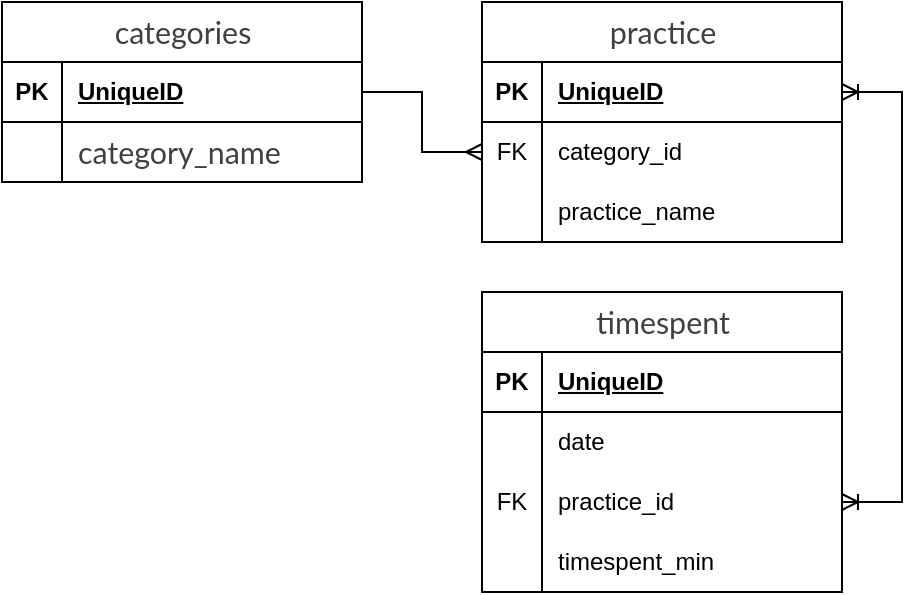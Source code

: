<mxfile version="27.0.9">
  <diagram id="R2lEEEUBdFMjLlhIrx00" name="Page-1">
    <mxGraphModel dx="929" dy="879" grid="1" gridSize="10" guides="1" tooltips="1" connect="1" arrows="1" fold="1" page="1" pageScale="1" pageWidth="850" pageHeight="1100" math="0" shadow="0" extFonts="Permanent Marker^https://fonts.googleapis.com/css?family=Permanent+Marker">
      <root>
        <mxCell id="0" />
        <mxCell id="1" parent="0" />
        <mxCell id="4i_kYPTqz95Cjxxrd6sJ-1" value="&lt;span style=&quot;color: rgb(65, 64, 64); font-family: Lato, &amp;quot;Helvetica Neue&amp;quot;, Helvetica, Arial, &amp;quot;Hiragino Maru Gothic Pro&amp;quot;, Meiryo, &amp;quot;MS PGothic&amp;quot;, sans-serif; font-size: 15.2px; font-weight: 400; text-align: start; text-wrap-mode: wrap; background-color: rgb(255, 255, 255);&quot;&gt;categories&lt;/span&gt;" style="shape=table;startSize=30;container=1;collapsible=1;childLayout=tableLayout;fixedRows=1;rowLines=0;fontStyle=1;align=center;resizeLast=1;html=1;" vertex="1" parent="1">
          <mxGeometry x="140" y="155" width="180" height="90" as="geometry" />
        </mxCell>
        <mxCell id="4i_kYPTqz95Cjxxrd6sJ-2" value="" style="shape=tableRow;horizontal=0;startSize=0;swimlaneHead=0;swimlaneBody=0;fillColor=none;collapsible=0;dropTarget=0;points=[[0,0.5],[1,0.5]];portConstraint=eastwest;top=0;left=0;right=0;bottom=1;" vertex="1" parent="4i_kYPTqz95Cjxxrd6sJ-1">
          <mxGeometry y="30" width="180" height="30" as="geometry" />
        </mxCell>
        <mxCell id="4i_kYPTqz95Cjxxrd6sJ-3" value="PK" style="shape=partialRectangle;connectable=0;fillColor=none;top=0;left=0;bottom=0;right=0;fontStyle=1;overflow=hidden;whiteSpace=wrap;html=1;" vertex="1" parent="4i_kYPTqz95Cjxxrd6sJ-2">
          <mxGeometry width="30" height="30" as="geometry">
            <mxRectangle width="30" height="30" as="alternateBounds" />
          </mxGeometry>
        </mxCell>
        <mxCell id="4i_kYPTqz95Cjxxrd6sJ-4" value="UniqueID" style="shape=partialRectangle;connectable=0;fillColor=none;top=0;left=0;bottom=0;right=0;align=left;spacingLeft=6;fontStyle=5;overflow=hidden;whiteSpace=wrap;html=1;" vertex="1" parent="4i_kYPTqz95Cjxxrd6sJ-2">
          <mxGeometry x="30" width="150" height="30" as="geometry">
            <mxRectangle width="150" height="30" as="alternateBounds" />
          </mxGeometry>
        </mxCell>
        <mxCell id="4i_kYPTqz95Cjxxrd6sJ-5" value="" style="shape=tableRow;horizontal=0;startSize=0;swimlaneHead=0;swimlaneBody=0;fillColor=none;collapsible=0;dropTarget=0;points=[[0,0.5],[1,0.5]];portConstraint=eastwest;top=0;left=0;right=0;bottom=0;" vertex="1" parent="4i_kYPTqz95Cjxxrd6sJ-1">
          <mxGeometry y="60" width="180" height="30" as="geometry" />
        </mxCell>
        <mxCell id="4i_kYPTqz95Cjxxrd6sJ-6" value="" style="shape=partialRectangle;connectable=0;fillColor=none;top=0;left=0;bottom=0;right=0;editable=1;overflow=hidden;whiteSpace=wrap;html=1;" vertex="1" parent="4i_kYPTqz95Cjxxrd6sJ-5">
          <mxGeometry width="30" height="30" as="geometry">
            <mxRectangle width="30" height="30" as="alternateBounds" />
          </mxGeometry>
        </mxCell>
        <mxCell id="4i_kYPTqz95Cjxxrd6sJ-7" value="&lt;span style=&quot;color: rgb(65, 64, 64); font-family: Lato, &amp;quot;Helvetica Neue&amp;quot;, Helvetica, Arial, &amp;quot;Hiragino Maru Gothic Pro&amp;quot;, Meiryo, &amp;quot;MS PGothic&amp;quot;, sans-serif; font-size: 15.2px; background-color: rgb(255, 255, 255);&quot;&gt;category_name&lt;/span&gt;" style="shape=partialRectangle;connectable=0;fillColor=none;top=0;left=0;bottom=0;right=0;align=left;spacingLeft=6;overflow=hidden;whiteSpace=wrap;html=1;" vertex="1" parent="4i_kYPTqz95Cjxxrd6sJ-5">
          <mxGeometry x="30" width="150" height="30" as="geometry">
            <mxRectangle width="150" height="30" as="alternateBounds" />
          </mxGeometry>
        </mxCell>
        <mxCell id="4i_kYPTqz95Cjxxrd6sJ-15" value="&lt;span style=&quot;color: rgb(65, 64, 64); font-family: Lato, &amp;quot;Helvetica Neue&amp;quot;, Helvetica, Arial, &amp;quot;Hiragino Maru Gothic Pro&amp;quot;, Meiryo, &amp;quot;MS PGothic&amp;quot;, sans-serif; font-size: 15.2px; font-weight: 400; text-align: start; text-wrap-mode: wrap; background-color: rgb(255, 255, 255);&quot;&gt;practice&lt;/span&gt;" style="shape=table;startSize=30;container=1;collapsible=1;childLayout=tableLayout;fixedRows=1;rowLines=0;fontStyle=1;align=center;resizeLast=1;html=1;" vertex="1" parent="1">
          <mxGeometry x="380" y="155" width="180" height="120" as="geometry" />
        </mxCell>
        <mxCell id="4i_kYPTqz95Cjxxrd6sJ-16" value="" style="shape=tableRow;horizontal=0;startSize=0;swimlaneHead=0;swimlaneBody=0;fillColor=none;collapsible=0;dropTarget=0;points=[[0,0.5],[1,0.5]];portConstraint=eastwest;top=0;left=0;right=0;bottom=1;" vertex="1" parent="4i_kYPTqz95Cjxxrd6sJ-15">
          <mxGeometry y="30" width="180" height="30" as="geometry" />
        </mxCell>
        <mxCell id="4i_kYPTqz95Cjxxrd6sJ-17" value="PK" style="shape=partialRectangle;connectable=0;fillColor=none;top=0;left=0;bottom=0;right=0;fontStyle=1;overflow=hidden;whiteSpace=wrap;html=1;" vertex="1" parent="4i_kYPTqz95Cjxxrd6sJ-16">
          <mxGeometry width="30" height="30" as="geometry">
            <mxRectangle width="30" height="30" as="alternateBounds" />
          </mxGeometry>
        </mxCell>
        <mxCell id="4i_kYPTqz95Cjxxrd6sJ-18" value="UniqueID" style="shape=partialRectangle;connectable=0;fillColor=none;top=0;left=0;bottom=0;right=0;align=left;spacingLeft=6;fontStyle=5;overflow=hidden;whiteSpace=wrap;html=1;" vertex="1" parent="4i_kYPTqz95Cjxxrd6sJ-16">
          <mxGeometry x="30" width="150" height="30" as="geometry">
            <mxRectangle width="150" height="30" as="alternateBounds" />
          </mxGeometry>
        </mxCell>
        <mxCell id="4i_kYPTqz95Cjxxrd6sJ-19" value="" style="shape=tableRow;horizontal=0;startSize=0;swimlaneHead=0;swimlaneBody=0;fillColor=none;collapsible=0;dropTarget=0;points=[[0,0.5],[1,0.5]];portConstraint=eastwest;top=0;left=0;right=0;bottom=0;" vertex="1" parent="4i_kYPTqz95Cjxxrd6sJ-15">
          <mxGeometry y="60" width="180" height="30" as="geometry" />
        </mxCell>
        <mxCell id="4i_kYPTqz95Cjxxrd6sJ-20" value="FK" style="shape=partialRectangle;connectable=0;fillColor=none;top=0;left=0;bottom=0;right=0;editable=1;overflow=hidden;whiteSpace=wrap;html=1;" vertex="1" parent="4i_kYPTqz95Cjxxrd6sJ-19">
          <mxGeometry width="30" height="30" as="geometry">
            <mxRectangle width="30" height="30" as="alternateBounds" />
          </mxGeometry>
        </mxCell>
        <mxCell id="4i_kYPTqz95Cjxxrd6sJ-21" value="category_id" style="shape=partialRectangle;connectable=0;fillColor=none;top=0;left=0;bottom=0;right=0;align=left;spacingLeft=6;overflow=hidden;whiteSpace=wrap;html=1;" vertex="1" parent="4i_kYPTqz95Cjxxrd6sJ-19">
          <mxGeometry x="30" width="150" height="30" as="geometry">
            <mxRectangle width="150" height="30" as="alternateBounds" />
          </mxGeometry>
        </mxCell>
        <mxCell id="4i_kYPTqz95Cjxxrd6sJ-22" value="" style="shape=tableRow;horizontal=0;startSize=0;swimlaneHead=0;swimlaneBody=0;fillColor=none;collapsible=0;dropTarget=0;points=[[0,0.5],[1,0.5]];portConstraint=eastwest;top=0;left=0;right=0;bottom=0;" vertex="1" parent="4i_kYPTqz95Cjxxrd6sJ-15">
          <mxGeometry y="90" width="180" height="30" as="geometry" />
        </mxCell>
        <mxCell id="4i_kYPTqz95Cjxxrd6sJ-23" value="" style="shape=partialRectangle;connectable=0;fillColor=none;top=0;left=0;bottom=0;right=0;editable=1;overflow=hidden;whiteSpace=wrap;html=1;" vertex="1" parent="4i_kYPTqz95Cjxxrd6sJ-22">
          <mxGeometry width="30" height="30" as="geometry">
            <mxRectangle width="30" height="30" as="alternateBounds" />
          </mxGeometry>
        </mxCell>
        <mxCell id="4i_kYPTqz95Cjxxrd6sJ-24" value="practice_name" style="shape=partialRectangle;connectable=0;fillColor=none;top=0;left=0;bottom=0;right=0;align=left;spacingLeft=6;overflow=hidden;whiteSpace=wrap;html=1;" vertex="1" parent="4i_kYPTqz95Cjxxrd6sJ-22">
          <mxGeometry x="30" width="150" height="30" as="geometry">
            <mxRectangle width="150" height="30" as="alternateBounds" />
          </mxGeometry>
        </mxCell>
        <mxCell id="4i_kYPTqz95Cjxxrd6sJ-28" value="&lt;span style=&quot;color: rgb(65, 64, 64); font-family: Lato, &amp;quot;Helvetica Neue&amp;quot;, Helvetica, Arial, &amp;quot;Hiragino Maru Gothic Pro&amp;quot;, Meiryo, &amp;quot;MS PGothic&amp;quot;, sans-serif; font-size: 15.2px; font-weight: 400; text-align: start; text-wrap-mode: wrap; background-color: rgb(255, 255, 255);&quot;&gt;timespent&lt;/span&gt;" style="shape=table;startSize=30;container=1;collapsible=1;childLayout=tableLayout;fixedRows=1;rowLines=0;fontStyle=1;align=center;resizeLast=1;html=1;" vertex="1" parent="1">
          <mxGeometry x="380" y="300" width="180" height="150" as="geometry" />
        </mxCell>
        <mxCell id="4i_kYPTqz95Cjxxrd6sJ-29" value="" style="shape=tableRow;horizontal=0;startSize=0;swimlaneHead=0;swimlaneBody=0;fillColor=none;collapsible=0;dropTarget=0;points=[[0,0.5],[1,0.5]];portConstraint=eastwest;top=0;left=0;right=0;bottom=1;" vertex="1" parent="4i_kYPTqz95Cjxxrd6sJ-28">
          <mxGeometry y="30" width="180" height="30" as="geometry" />
        </mxCell>
        <mxCell id="4i_kYPTqz95Cjxxrd6sJ-30" value="PK" style="shape=partialRectangle;connectable=0;fillColor=none;top=0;left=0;bottom=0;right=0;fontStyle=1;overflow=hidden;whiteSpace=wrap;html=1;" vertex="1" parent="4i_kYPTqz95Cjxxrd6sJ-29">
          <mxGeometry width="30" height="30" as="geometry">
            <mxRectangle width="30" height="30" as="alternateBounds" />
          </mxGeometry>
        </mxCell>
        <mxCell id="4i_kYPTqz95Cjxxrd6sJ-31" value="UniqueID" style="shape=partialRectangle;connectable=0;fillColor=none;top=0;left=0;bottom=0;right=0;align=left;spacingLeft=6;fontStyle=5;overflow=hidden;whiteSpace=wrap;html=1;" vertex="1" parent="4i_kYPTqz95Cjxxrd6sJ-29">
          <mxGeometry x="30" width="150" height="30" as="geometry">
            <mxRectangle width="150" height="30" as="alternateBounds" />
          </mxGeometry>
        </mxCell>
        <mxCell id="4i_kYPTqz95Cjxxrd6sJ-32" value="" style="shape=tableRow;horizontal=0;startSize=0;swimlaneHead=0;swimlaneBody=0;fillColor=none;collapsible=0;dropTarget=0;points=[[0,0.5],[1,0.5]];portConstraint=eastwest;top=0;left=0;right=0;bottom=0;" vertex="1" parent="4i_kYPTqz95Cjxxrd6sJ-28">
          <mxGeometry y="60" width="180" height="30" as="geometry" />
        </mxCell>
        <mxCell id="4i_kYPTqz95Cjxxrd6sJ-33" value="" style="shape=partialRectangle;connectable=0;fillColor=none;top=0;left=0;bottom=0;right=0;editable=1;overflow=hidden;whiteSpace=wrap;html=1;" vertex="1" parent="4i_kYPTqz95Cjxxrd6sJ-32">
          <mxGeometry width="30" height="30" as="geometry">
            <mxRectangle width="30" height="30" as="alternateBounds" />
          </mxGeometry>
        </mxCell>
        <mxCell id="4i_kYPTqz95Cjxxrd6sJ-34" value="date" style="shape=partialRectangle;connectable=0;fillColor=none;top=0;left=0;bottom=0;right=0;align=left;spacingLeft=6;overflow=hidden;whiteSpace=wrap;html=1;" vertex="1" parent="4i_kYPTqz95Cjxxrd6sJ-32">
          <mxGeometry x="30" width="150" height="30" as="geometry">
            <mxRectangle width="150" height="30" as="alternateBounds" />
          </mxGeometry>
        </mxCell>
        <mxCell id="4i_kYPTqz95Cjxxrd6sJ-35" value="" style="shape=tableRow;horizontal=0;startSize=0;swimlaneHead=0;swimlaneBody=0;fillColor=none;collapsible=0;dropTarget=0;points=[[0,0.5],[1,0.5]];portConstraint=eastwest;top=0;left=0;right=0;bottom=0;" vertex="1" parent="4i_kYPTqz95Cjxxrd6sJ-28">
          <mxGeometry y="90" width="180" height="30" as="geometry" />
        </mxCell>
        <mxCell id="4i_kYPTqz95Cjxxrd6sJ-36" value="FK" style="shape=partialRectangle;connectable=0;fillColor=none;top=0;left=0;bottom=0;right=0;editable=1;overflow=hidden;whiteSpace=wrap;html=1;" vertex="1" parent="4i_kYPTqz95Cjxxrd6sJ-35">
          <mxGeometry width="30" height="30" as="geometry">
            <mxRectangle width="30" height="30" as="alternateBounds" />
          </mxGeometry>
        </mxCell>
        <mxCell id="4i_kYPTqz95Cjxxrd6sJ-37" value="practice_id" style="shape=partialRectangle;connectable=0;fillColor=none;top=0;left=0;bottom=0;right=0;align=left;spacingLeft=6;overflow=hidden;whiteSpace=wrap;html=1;" vertex="1" parent="4i_kYPTqz95Cjxxrd6sJ-35">
          <mxGeometry x="30" width="150" height="30" as="geometry">
            <mxRectangle width="150" height="30" as="alternateBounds" />
          </mxGeometry>
        </mxCell>
        <mxCell id="4i_kYPTqz95Cjxxrd6sJ-38" value="" style="shape=tableRow;horizontal=0;startSize=0;swimlaneHead=0;swimlaneBody=0;fillColor=none;collapsible=0;dropTarget=0;points=[[0,0.5],[1,0.5]];portConstraint=eastwest;top=0;left=0;right=0;bottom=0;" vertex="1" parent="4i_kYPTqz95Cjxxrd6sJ-28">
          <mxGeometry y="120" width="180" height="30" as="geometry" />
        </mxCell>
        <mxCell id="4i_kYPTqz95Cjxxrd6sJ-39" value="" style="shape=partialRectangle;connectable=0;fillColor=none;top=0;left=0;bottom=0;right=0;editable=1;overflow=hidden;whiteSpace=wrap;html=1;" vertex="1" parent="4i_kYPTqz95Cjxxrd6sJ-38">
          <mxGeometry width="30" height="30" as="geometry">
            <mxRectangle width="30" height="30" as="alternateBounds" />
          </mxGeometry>
        </mxCell>
        <mxCell id="4i_kYPTqz95Cjxxrd6sJ-40" value="timespent_min" style="shape=partialRectangle;connectable=0;fillColor=none;top=0;left=0;bottom=0;right=0;align=left;spacingLeft=6;overflow=hidden;whiteSpace=wrap;html=1;" vertex="1" parent="4i_kYPTqz95Cjxxrd6sJ-38">
          <mxGeometry x="30" width="150" height="30" as="geometry">
            <mxRectangle width="150" height="30" as="alternateBounds" />
          </mxGeometry>
        </mxCell>
        <mxCell id="4i_kYPTqz95Cjxxrd6sJ-41" value="" style="edgeStyle=entityRelationEdgeStyle;fontSize=12;html=1;endArrow=ERoneToMany;startArrow=ERoneToMany;rounded=0;exitX=1;exitY=0.5;exitDx=0;exitDy=0;entryX=1;entryY=0.5;entryDx=0;entryDy=0;" edge="1" parent="1" source="4i_kYPTqz95Cjxxrd6sJ-16" target="4i_kYPTqz95Cjxxrd6sJ-35">
          <mxGeometry width="100" height="100" relative="1" as="geometry">
            <mxPoint x="660" y="310" as="sourcePoint" />
            <mxPoint x="540" y="365" as="targetPoint" />
            <Array as="points">
              <mxPoint x="670" y="150" />
              <mxPoint x="760" y="130" />
            </Array>
          </mxGeometry>
        </mxCell>
        <mxCell id="4i_kYPTqz95Cjxxrd6sJ-42" value="" style="edgeStyle=entityRelationEdgeStyle;fontSize=12;html=1;endArrow=ERmany;rounded=0;exitX=1;exitY=0.5;exitDx=0;exitDy=0;entryX=0;entryY=0.5;entryDx=0;entryDy=0;" edge="1" parent="1" source="4i_kYPTqz95Cjxxrd6sJ-2" target="4i_kYPTqz95Cjxxrd6sJ-19">
          <mxGeometry width="100" height="100" relative="1" as="geometry">
            <mxPoint x="320" y="510" as="sourcePoint" />
            <mxPoint x="420" y="410" as="targetPoint" />
          </mxGeometry>
        </mxCell>
      </root>
    </mxGraphModel>
  </diagram>
</mxfile>
